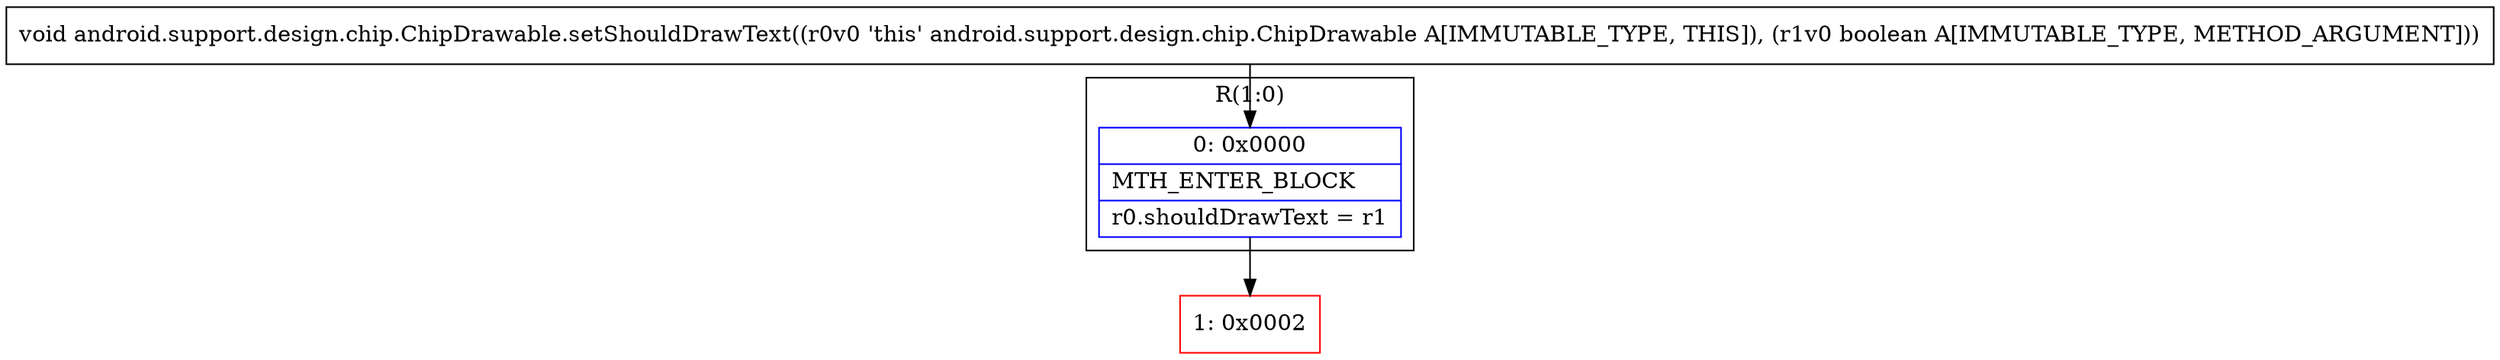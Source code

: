 digraph "CFG forandroid.support.design.chip.ChipDrawable.setShouldDrawText(Z)V" {
subgraph cluster_Region_858929928 {
label = "R(1:0)";
node [shape=record,color=blue];
Node_0 [shape=record,label="{0\:\ 0x0000|MTH_ENTER_BLOCK\l|r0.shouldDrawText = r1\l}"];
}
Node_1 [shape=record,color=red,label="{1\:\ 0x0002}"];
MethodNode[shape=record,label="{void android.support.design.chip.ChipDrawable.setShouldDrawText((r0v0 'this' android.support.design.chip.ChipDrawable A[IMMUTABLE_TYPE, THIS]), (r1v0 boolean A[IMMUTABLE_TYPE, METHOD_ARGUMENT])) }"];
MethodNode -> Node_0;
Node_0 -> Node_1;
}

